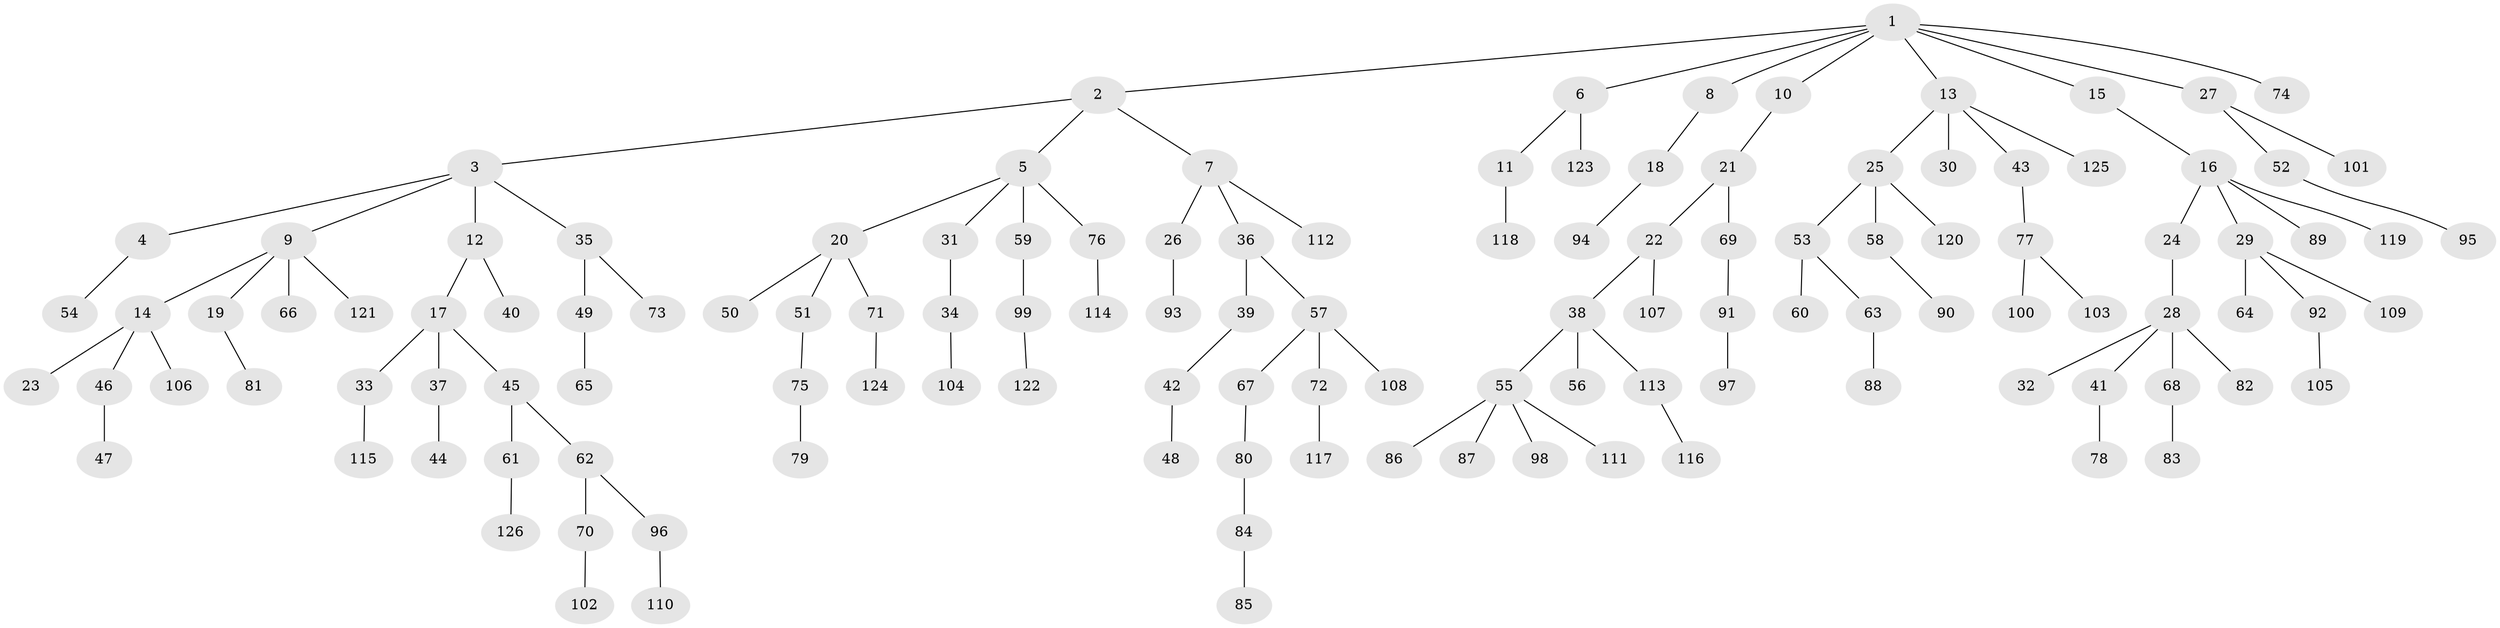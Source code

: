 // coarse degree distribution, {5: 0.0392156862745098, 6: 0.0196078431372549, 1: 0.45098039215686275, 4: 0.058823529411764705, 2: 0.3333333333333333, 3: 0.09803921568627451}
// Generated by graph-tools (version 1.1) at 2025/51/03/04/25 22:51:54]
// undirected, 126 vertices, 125 edges
graph export_dot {
  node [color=gray90,style=filled];
  1;
  2;
  3;
  4;
  5;
  6;
  7;
  8;
  9;
  10;
  11;
  12;
  13;
  14;
  15;
  16;
  17;
  18;
  19;
  20;
  21;
  22;
  23;
  24;
  25;
  26;
  27;
  28;
  29;
  30;
  31;
  32;
  33;
  34;
  35;
  36;
  37;
  38;
  39;
  40;
  41;
  42;
  43;
  44;
  45;
  46;
  47;
  48;
  49;
  50;
  51;
  52;
  53;
  54;
  55;
  56;
  57;
  58;
  59;
  60;
  61;
  62;
  63;
  64;
  65;
  66;
  67;
  68;
  69;
  70;
  71;
  72;
  73;
  74;
  75;
  76;
  77;
  78;
  79;
  80;
  81;
  82;
  83;
  84;
  85;
  86;
  87;
  88;
  89;
  90;
  91;
  92;
  93;
  94;
  95;
  96;
  97;
  98;
  99;
  100;
  101;
  102;
  103;
  104;
  105;
  106;
  107;
  108;
  109;
  110;
  111;
  112;
  113;
  114;
  115;
  116;
  117;
  118;
  119;
  120;
  121;
  122;
  123;
  124;
  125;
  126;
  1 -- 2;
  1 -- 6;
  1 -- 8;
  1 -- 10;
  1 -- 13;
  1 -- 15;
  1 -- 27;
  1 -- 74;
  2 -- 3;
  2 -- 5;
  2 -- 7;
  3 -- 4;
  3 -- 9;
  3 -- 12;
  3 -- 35;
  4 -- 54;
  5 -- 20;
  5 -- 31;
  5 -- 59;
  5 -- 76;
  6 -- 11;
  6 -- 123;
  7 -- 26;
  7 -- 36;
  7 -- 112;
  8 -- 18;
  9 -- 14;
  9 -- 19;
  9 -- 66;
  9 -- 121;
  10 -- 21;
  11 -- 118;
  12 -- 17;
  12 -- 40;
  13 -- 25;
  13 -- 30;
  13 -- 43;
  13 -- 125;
  14 -- 23;
  14 -- 46;
  14 -- 106;
  15 -- 16;
  16 -- 24;
  16 -- 29;
  16 -- 89;
  16 -- 119;
  17 -- 33;
  17 -- 37;
  17 -- 45;
  18 -- 94;
  19 -- 81;
  20 -- 50;
  20 -- 51;
  20 -- 71;
  21 -- 22;
  21 -- 69;
  22 -- 38;
  22 -- 107;
  24 -- 28;
  25 -- 53;
  25 -- 58;
  25 -- 120;
  26 -- 93;
  27 -- 52;
  27 -- 101;
  28 -- 32;
  28 -- 41;
  28 -- 68;
  28 -- 82;
  29 -- 64;
  29 -- 92;
  29 -- 109;
  31 -- 34;
  33 -- 115;
  34 -- 104;
  35 -- 49;
  35 -- 73;
  36 -- 39;
  36 -- 57;
  37 -- 44;
  38 -- 55;
  38 -- 56;
  38 -- 113;
  39 -- 42;
  41 -- 78;
  42 -- 48;
  43 -- 77;
  45 -- 61;
  45 -- 62;
  46 -- 47;
  49 -- 65;
  51 -- 75;
  52 -- 95;
  53 -- 60;
  53 -- 63;
  55 -- 86;
  55 -- 87;
  55 -- 98;
  55 -- 111;
  57 -- 67;
  57 -- 72;
  57 -- 108;
  58 -- 90;
  59 -- 99;
  61 -- 126;
  62 -- 70;
  62 -- 96;
  63 -- 88;
  67 -- 80;
  68 -- 83;
  69 -- 91;
  70 -- 102;
  71 -- 124;
  72 -- 117;
  75 -- 79;
  76 -- 114;
  77 -- 100;
  77 -- 103;
  80 -- 84;
  84 -- 85;
  91 -- 97;
  92 -- 105;
  96 -- 110;
  99 -- 122;
  113 -- 116;
}
